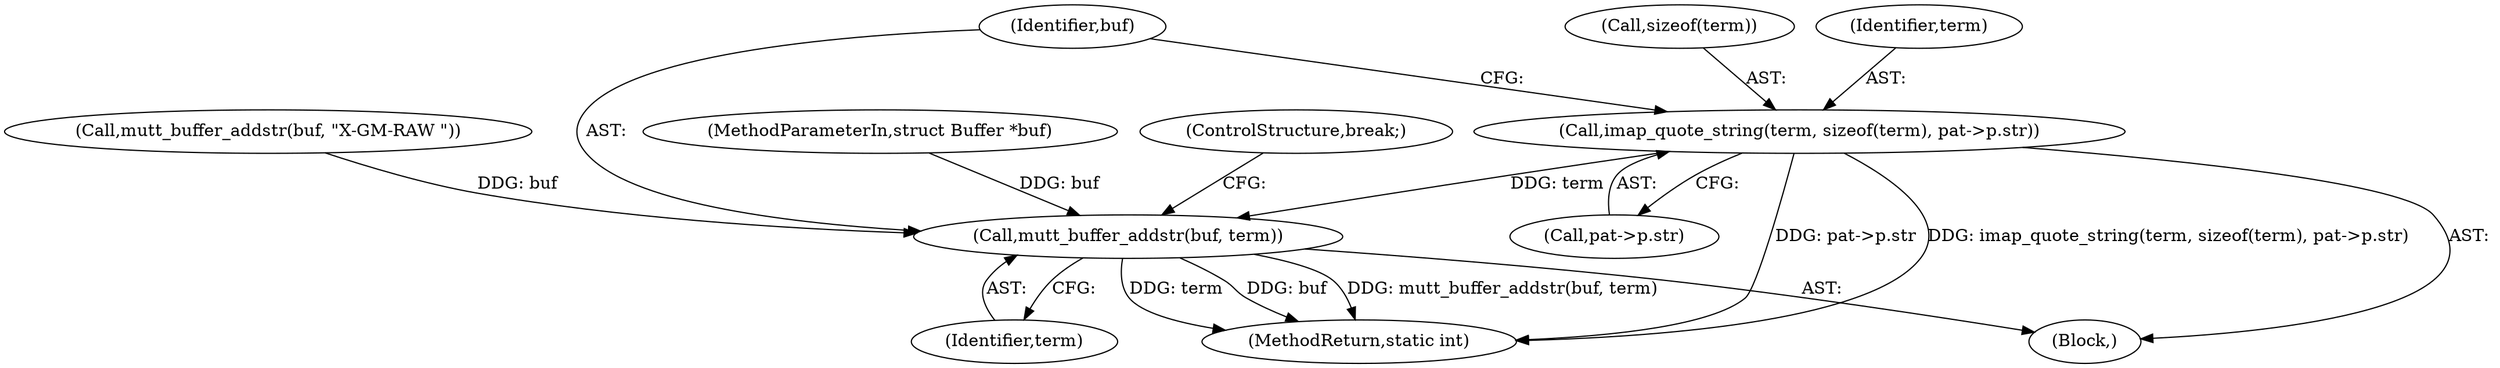 digraph "0_neomutt_e52393740334443ae0206cab2d7caef381646725_1@pointer" {
"1000335" [label="(Call,imap_quote_string(term, sizeof(term), pat->p.str))"];
"1000344" [label="(Call,mutt_buffer_addstr(buf, term))"];
"1000332" [label="(Call,mutt_buffer_addstr(buf, \"X-GM-RAW \"))"];
"1000345" [label="(Identifier,buf)"];
"1000105" [label="(MethodParameterIn,struct Buffer *buf)"];
"1000336" [label="(Identifier,term)"];
"1000350" [label="(MethodReturn,static int)"];
"1000346" [label="(Identifier,term)"];
"1000337" [label="(Call,sizeof(term))"];
"1000335" [label="(Call,imap_quote_string(term, sizeof(term), pat->p.str))"];
"1000347" [label="(ControlStructure,break;)"];
"1000206" [label="(Block,)"];
"1000344" [label="(Call,mutt_buffer_addstr(buf, term))"];
"1000339" [label="(Call,pat->p.str)"];
"1000335" -> "1000206"  [label="AST: "];
"1000335" -> "1000339"  [label="CFG: "];
"1000336" -> "1000335"  [label="AST: "];
"1000337" -> "1000335"  [label="AST: "];
"1000339" -> "1000335"  [label="AST: "];
"1000345" -> "1000335"  [label="CFG: "];
"1000335" -> "1000350"  [label="DDG: pat->p.str"];
"1000335" -> "1000350"  [label="DDG: imap_quote_string(term, sizeof(term), pat->p.str)"];
"1000335" -> "1000344"  [label="DDG: term"];
"1000344" -> "1000206"  [label="AST: "];
"1000344" -> "1000346"  [label="CFG: "];
"1000345" -> "1000344"  [label="AST: "];
"1000346" -> "1000344"  [label="AST: "];
"1000347" -> "1000344"  [label="CFG: "];
"1000344" -> "1000350"  [label="DDG: mutt_buffer_addstr(buf, term)"];
"1000344" -> "1000350"  [label="DDG: term"];
"1000344" -> "1000350"  [label="DDG: buf"];
"1000332" -> "1000344"  [label="DDG: buf"];
"1000105" -> "1000344"  [label="DDG: buf"];
}
